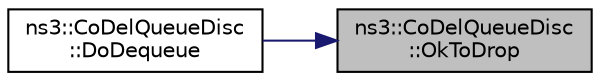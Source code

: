 digraph "ns3::CoDelQueueDisc::OkToDrop"
{
 // LATEX_PDF_SIZE
  edge [fontname="Helvetica",fontsize="10",labelfontname="Helvetica",labelfontsize="10"];
  node [fontname="Helvetica",fontsize="10",shape=record];
  rankdir="RL";
  Node1 [label="ns3::CoDelQueueDisc\l::OkToDrop",height=0.2,width=0.4,color="black", fillcolor="grey75", style="filled", fontcolor="black",tooltip="Determine whether a packet is OK to be dropped."];
  Node1 -> Node2 [dir="back",color="midnightblue",fontsize="10",style="solid",fontname="Helvetica"];
  Node2 [label="ns3::CoDelQueueDisc\l::DoDequeue",height=0.2,width=0.4,color="black", fillcolor="white", style="filled",URL="$classns3_1_1_co_del_queue_disc.html#a6128cb8655b87b67f04424c68058e751",tooltip="Remove a packet from queue based on the current state If we are in dropping state,..."];
}
